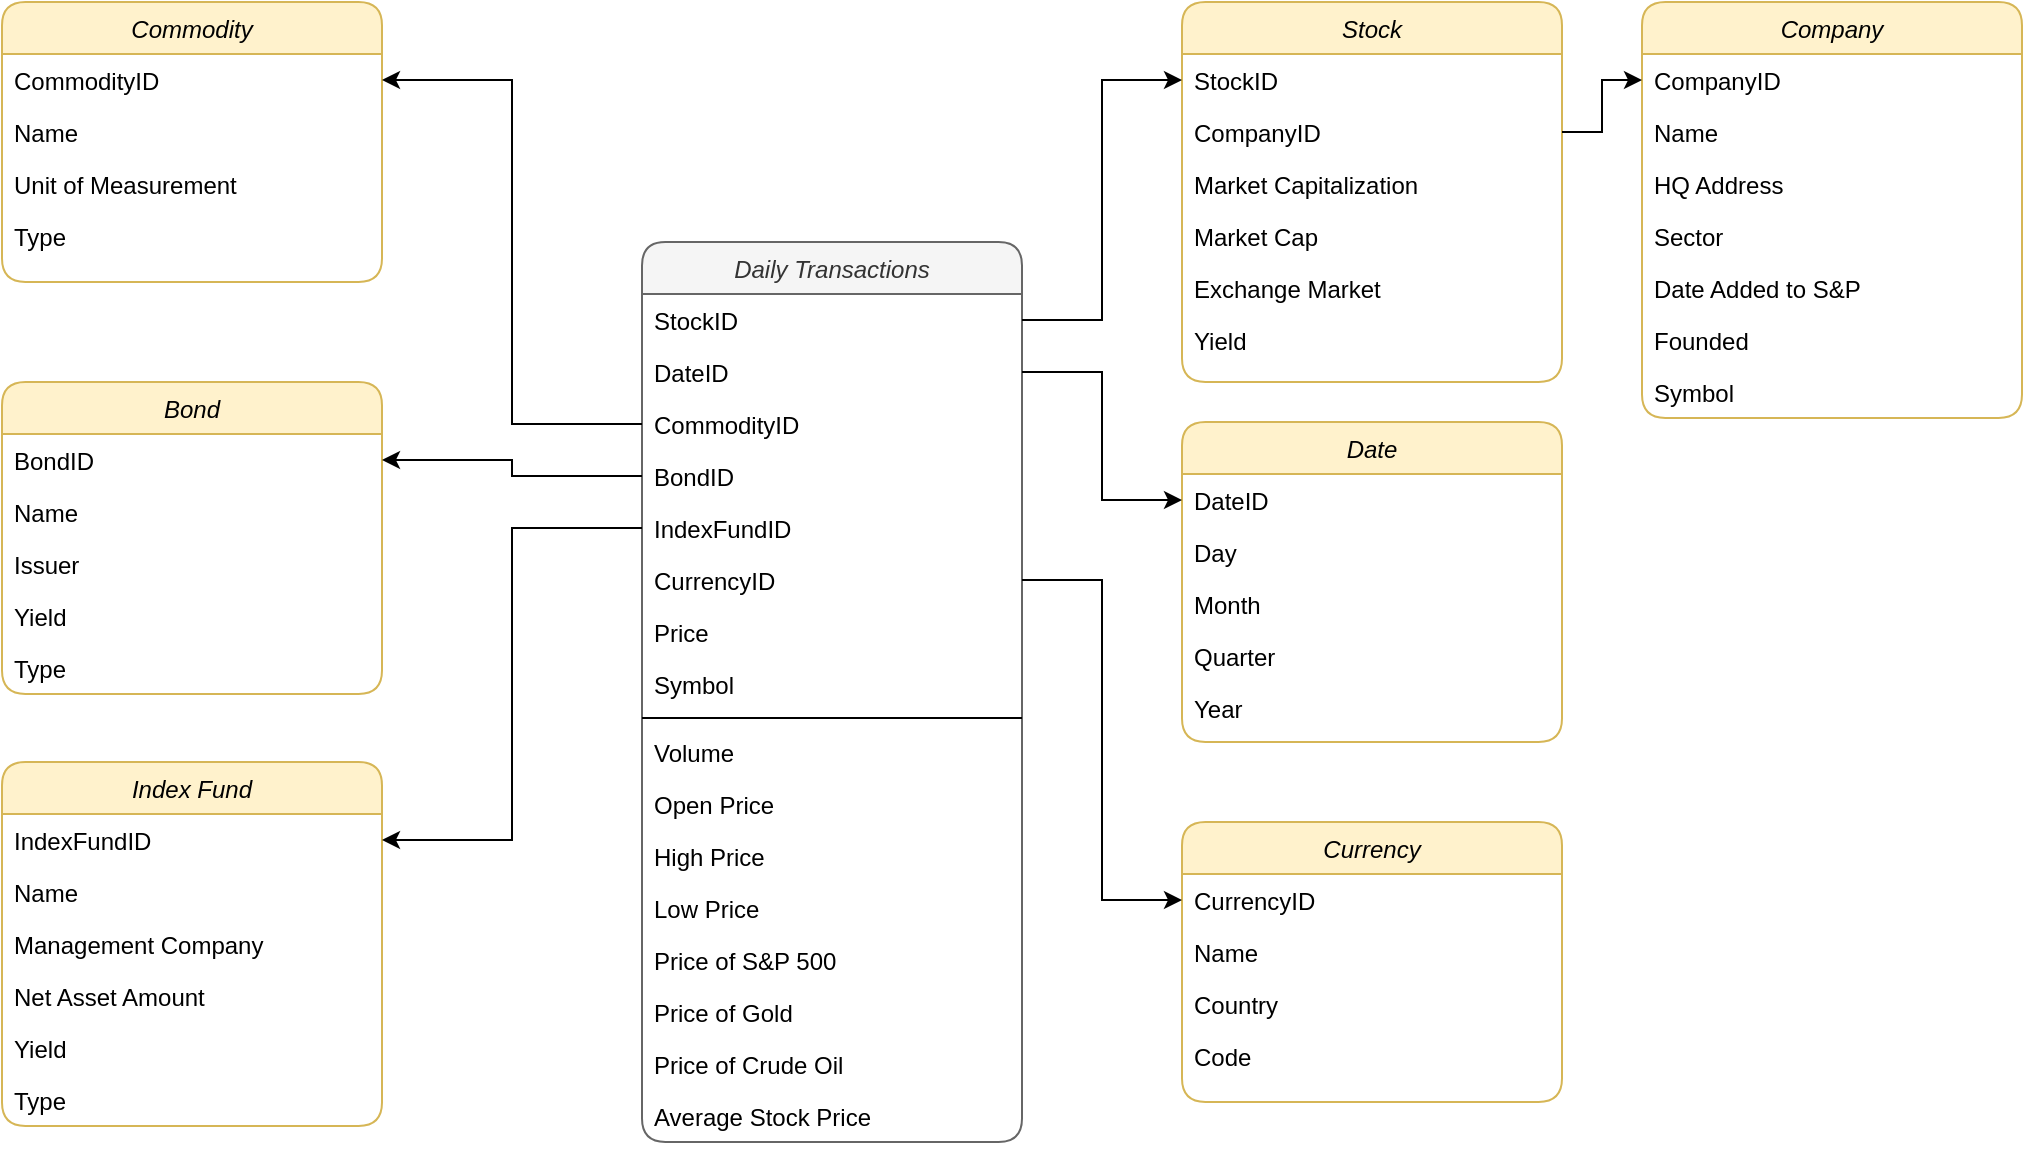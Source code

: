 <mxfile version="20.3.0" type="device"><diagram id="C5RBs43oDa-KdzZeNtuy" name="Page-1"><mxGraphModel dx="1747" dy="1432" grid="1" gridSize="10" guides="1" tooltips="1" connect="1" arrows="1" fold="1" page="1" pageScale="1" pageWidth="827" pageHeight="1169" math="0" shadow="0"><root><mxCell id="WIyWlLk6GJQsqaUBKTNV-0"/><mxCell id="WIyWlLk6GJQsqaUBKTNV-1" parent="WIyWlLk6GJQsqaUBKTNV-0"/><mxCell id="zkfFHV4jXpPFQw0GAbJ--0" value="Daily Transactions" style="swimlane;fontStyle=2;align=center;verticalAlign=top;childLayout=stackLayout;horizontal=1;startSize=26;horizontalStack=0;resizeParent=1;resizeLast=0;collapsible=1;marginBottom=0;rounded=1;shadow=0;strokeWidth=1;fillColor=#f5f5f5;strokeColor=#666666;fontColor=#333333;" parent="WIyWlLk6GJQsqaUBKTNV-1" vertex="1"><mxGeometry x="170" y="280" width="190" height="450" as="geometry"><mxRectangle x="230" y="140" width="160" height="26" as="alternateBounds"/></mxGeometry></mxCell><mxCell id="zkfFHV4jXpPFQw0GAbJ--1" value="StockID" style="text;align=left;verticalAlign=top;spacingLeft=4;spacingRight=4;overflow=hidden;rotatable=0;points=[[0,0.5],[1,0.5]];portConstraint=eastwest;" parent="zkfFHV4jXpPFQw0GAbJ--0" vertex="1"><mxGeometry y="26" width="190" height="26" as="geometry"/></mxCell><mxCell id="IAUpB251TqDL6Br0WjBD-1" value="DateID" style="text;align=left;verticalAlign=top;spacingLeft=4;spacingRight=4;overflow=hidden;rotatable=0;points=[[0,0.5],[1,0.5]];portConstraint=eastwest;" vertex="1" parent="zkfFHV4jXpPFQw0GAbJ--0"><mxGeometry y="52" width="190" height="26" as="geometry"/></mxCell><mxCell id="IAUpB251TqDL6Br0WjBD-2" value="CommodityID" style="text;align=left;verticalAlign=top;spacingLeft=4;spacingRight=4;overflow=hidden;rotatable=0;points=[[0,0.5],[1,0.5]];portConstraint=eastwest;" vertex="1" parent="zkfFHV4jXpPFQw0GAbJ--0"><mxGeometry y="78" width="190" height="26" as="geometry"/></mxCell><mxCell id="IAUpB251TqDL6Br0WjBD-3" value="BondID" style="text;align=left;verticalAlign=top;spacingLeft=4;spacingRight=4;overflow=hidden;rotatable=0;points=[[0,0.5],[1,0.5]];portConstraint=eastwest;" vertex="1" parent="zkfFHV4jXpPFQw0GAbJ--0"><mxGeometry y="104" width="190" height="26" as="geometry"/></mxCell><mxCell id="IAUpB251TqDL6Br0WjBD-4" value="IndexFundID&#10;" style="text;align=left;verticalAlign=top;spacingLeft=4;spacingRight=4;overflow=hidden;rotatable=0;points=[[0,0.5],[1,0.5]];portConstraint=eastwest;" vertex="1" parent="zkfFHV4jXpPFQw0GAbJ--0"><mxGeometry y="130" width="190" height="26" as="geometry"/></mxCell><mxCell id="IAUpB251TqDL6Br0WjBD-5" value="CurrencyID" style="text;align=left;verticalAlign=top;spacingLeft=4;spacingRight=4;overflow=hidden;rotatable=0;points=[[0,0.5],[1,0.5]];portConstraint=eastwest;" vertex="1" parent="zkfFHV4jXpPFQw0GAbJ--0"><mxGeometry y="156" width="190" height="26" as="geometry"/></mxCell><mxCell id="IAUpB251TqDL6Br0WjBD-6" value="Price" style="text;align=left;verticalAlign=top;spacingLeft=4;spacingRight=4;overflow=hidden;rotatable=0;points=[[0,0.5],[1,0.5]];portConstraint=eastwest;" vertex="1" parent="zkfFHV4jXpPFQw0GAbJ--0"><mxGeometry y="182" width="190" height="26" as="geometry"/></mxCell><mxCell id="IAUpB251TqDL6Br0WjBD-7" value="Symbol" style="text;align=left;verticalAlign=top;spacingLeft=4;spacingRight=4;overflow=hidden;rotatable=0;points=[[0,0.5],[1,0.5]];portConstraint=eastwest;" vertex="1" parent="zkfFHV4jXpPFQw0GAbJ--0"><mxGeometry y="208" width="190" height="26" as="geometry"/></mxCell><mxCell id="zkfFHV4jXpPFQw0GAbJ--4" value="" style="line;html=1;strokeWidth=1;align=left;verticalAlign=middle;spacingTop=-1;spacingLeft=3;spacingRight=3;rotatable=0;labelPosition=right;points=[];portConstraint=eastwest;" parent="zkfFHV4jXpPFQw0GAbJ--0" vertex="1"><mxGeometry y="234" width="190" height="8" as="geometry"/></mxCell><mxCell id="IAUpB251TqDL6Br0WjBD-8" value="Volume" style="text;align=left;verticalAlign=top;spacingLeft=4;spacingRight=4;overflow=hidden;rotatable=0;points=[[0,0.5],[1,0.5]];portConstraint=eastwest;" vertex="1" parent="zkfFHV4jXpPFQw0GAbJ--0"><mxGeometry y="242" width="190" height="26" as="geometry"/></mxCell><mxCell id="IAUpB251TqDL6Br0WjBD-9" value="Open Price" style="text;align=left;verticalAlign=top;spacingLeft=4;spacingRight=4;overflow=hidden;rotatable=0;points=[[0,0.5],[1,0.5]];portConstraint=eastwest;" vertex="1" parent="zkfFHV4jXpPFQw0GAbJ--0"><mxGeometry y="268" width="190" height="26" as="geometry"/></mxCell><mxCell id="IAUpB251TqDL6Br0WjBD-10" value="High Price" style="text;align=left;verticalAlign=top;spacingLeft=4;spacingRight=4;overflow=hidden;rotatable=0;points=[[0,0.5],[1,0.5]];portConstraint=eastwest;" vertex="1" parent="zkfFHV4jXpPFQw0GAbJ--0"><mxGeometry y="294" width="190" height="26" as="geometry"/></mxCell><mxCell id="IAUpB251TqDL6Br0WjBD-11" value="Low Price" style="text;align=left;verticalAlign=top;spacingLeft=4;spacingRight=4;overflow=hidden;rotatable=0;points=[[0,0.5],[1,0.5]];portConstraint=eastwest;" vertex="1" parent="zkfFHV4jXpPFQw0GAbJ--0"><mxGeometry y="320" width="190" height="26" as="geometry"/></mxCell><mxCell id="IAUpB251TqDL6Br0WjBD-12" value="Price of S&amp;P 500" style="text;align=left;verticalAlign=top;spacingLeft=4;spacingRight=4;overflow=hidden;rotatable=0;points=[[0,0.5],[1,0.5]];portConstraint=eastwest;" vertex="1" parent="zkfFHV4jXpPFQw0GAbJ--0"><mxGeometry y="346" width="190" height="26" as="geometry"/></mxCell><mxCell id="IAUpB251TqDL6Br0WjBD-13" value="Price of Gold" style="text;align=left;verticalAlign=top;spacingLeft=4;spacingRight=4;overflow=hidden;rotatable=0;points=[[0,0.5],[1,0.5]];portConstraint=eastwest;" vertex="1" parent="zkfFHV4jXpPFQw0GAbJ--0"><mxGeometry y="372" width="190" height="26" as="geometry"/></mxCell><mxCell id="IAUpB251TqDL6Br0WjBD-14" value="Price of Crude Oil" style="text;align=left;verticalAlign=top;spacingLeft=4;spacingRight=4;overflow=hidden;rotatable=0;points=[[0,0.5],[1,0.5]];portConstraint=eastwest;" vertex="1" parent="zkfFHV4jXpPFQw0GAbJ--0"><mxGeometry y="398" width="190" height="26" as="geometry"/></mxCell><mxCell id="IAUpB251TqDL6Br0WjBD-15" value="Average Stock Price" style="text;align=left;verticalAlign=top;spacingLeft=4;spacingRight=4;overflow=hidden;rotatable=0;points=[[0,0.5],[1,0.5]];portConstraint=eastwest;" vertex="1" parent="zkfFHV4jXpPFQw0GAbJ--0"><mxGeometry y="424" width="190" height="26" as="geometry"/></mxCell><mxCell id="IAUpB251TqDL6Br0WjBD-16" value="Stock" style="swimlane;fontStyle=2;align=center;verticalAlign=top;childLayout=stackLayout;horizontal=1;startSize=26;horizontalStack=0;resizeParent=1;resizeLast=0;collapsible=1;marginBottom=0;rounded=1;shadow=0;strokeWidth=1;fillColor=#fff2cc;strokeColor=#d6b656;" vertex="1" parent="WIyWlLk6GJQsqaUBKTNV-1"><mxGeometry x="440" y="160" width="190" height="190" as="geometry"><mxRectangle x="230" y="140" width="160" height="26" as="alternateBounds"/></mxGeometry></mxCell><mxCell id="IAUpB251TqDL6Br0WjBD-17" value="StockID" style="text;align=left;verticalAlign=top;spacingLeft=4;spacingRight=4;overflow=hidden;rotatable=0;points=[[0,0.5],[1,0.5]];portConstraint=eastwest;" vertex="1" parent="IAUpB251TqDL6Br0WjBD-16"><mxGeometry y="26" width="190" height="26" as="geometry"/></mxCell><mxCell id="IAUpB251TqDL6Br0WjBD-18" value="CompanyID" style="text;align=left;verticalAlign=top;spacingLeft=4;spacingRight=4;overflow=hidden;rotatable=0;points=[[0,0.5],[1,0.5]];portConstraint=eastwest;" vertex="1" parent="IAUpB251TqDL6Br0WjBD-16"><mxGeometry y="52" width="190" height="26" as="geometry"/></mxCell><mxCell id="IAUpB251TqDL6Br0WjBD-19" value="Market Capitalization" style="text;align=left;verticalAlign=top;spacingLeft=4;spacingRight=4;overflow=hidden;rotatable=0;points=[[0,0.5],[1,0.5]];portConstraint=eastwest;" vertex="1" parent="IAUpB251TqDL6Br0WjBD-16"><mxGeometry y="78" width="190" height="26" as="geometry"/></mxCell><mxCell id="IAUpB251TqDL6Br0WjBD-20" value="Market Cap" style="text;align=left;verticalAlign=top;spacingLeft=4;spacingRight=4;overflow=hidden;rotatable=0;points=[[0,0.5],[1,0.5]];portConstraint=eastwest;" vertex="1" parent="IAUpB251TqDL6Br0WjBD-16"><mxGeometry y="104" width="190" height="26" as="geometry"/></mxCell><mxCell id="IAUpB251TqDL6Br0WjBD-21" value="Exchange Market" style="text;align=left;verticalAlign=top;spacingLeft=4;spacingRight=4;overflow=hidden;rotatable=0;points=[[0,0.5],[1,0.5]];portConstraint=eastwest;" vertex="1" parent="IAUpB251TqDL6Br0WjBD-16"><mxGeometry y="130" width="190" height="26" as="geometry"/></mxCell><mxCell id="IAUpB251TqDL6Br0WjBD-22" value="Yield" style="text;align=left;verticalAlign=top;spacingLeft=4;spacingRight=4;overflow=hidden;rotatable=0;points=[[0,0.5],[1,0.5]];portConstraint=eastwest;" vertex="1" parent="IAUpB251TqDL6Br0WjBD-16"><mxGeometry y="156" width="190" height="26" as="geometry"/></mxCell><mxCell id="IAUpB251TqDL6Br0WjBD-34" style="edgeStyle=orthogonalEdgeStyle;rounded=0;orthogonalLoop=1;jettySize=auto;html=1;entryX=0;entryY=0.5;entryDx=0;entryDy=0;" edge="1" parent="WIyWlLk6GJQsqaUBKTNV-1" source="zkfFHV4jXpPFQw0GAbJ--1" target="IAUpB251TqDL6Br0WjBD-17"><mxGeometry relative="1" as="geometry"/></mxCell><mxCell id="IAUpB251TqDL6Br0WjBD-35" value="Company" style="swimlane;fontStyle=2;align=center;verticalAlign=top;childLayout=stackLayout;horizontal=1;startSize=26;horizontalStack=0;resizeParent=1;resizeLast=0;collapsible=1;marginBottom=0;rounded=1;shadow=0;strokeWidth=1;fillColor=#fff2cc;strokeColor=#d6b656;" vertex="1" parent="WIyWlLk6GJQsqaUBKTNV-1"><mxGeometry x="670" y="160" width="190" height="208" as="geometry"><mxRectangle x="230" y="140" width="160" height="26" as="alternateBounds"/></mxGeometry></mxCell><mxCell id="IAUpB251TqDL6Br0WjBD-36" value="CompanyID" style="text;align=left;verticalAlign=top;spacingLeft=4;spacingRight=4;overflow=hidden;rotatable=0;points=[[0,0.5],[1,0.5]];portConstraint=eastwest;" vertex="1" parent="IAUpB251TqDL6Br0WjBD-35"><mxGeometry y="26" width="190" height="26" as="geometry"/></mxCell><mxCell id="IAUpB251TqDL6Br0WjBD-37" value="Name" style="text;align=left;verticalAlign=top;spacingLeft=4;spacingRight=4;overflow=hidden;rotatable=0;points=[[0,0.5],[1,0.5]];portConstraint=eastwest;" vertex="1" parent="IAUpB251TqDL6Br0WjBD-35"><mxGeometry y="52" width="190" height="26" as="geometry"/></mxCell><mxCell id="IAUpB251TqDL6Br0WjBD-38" value="HQ Address" style="text;align=left;verticalAlign=top;spacingLeft=4;spacingRight=4;overflow=hidden;rotatable=0;points=[[0,0.5],[1,0.5]];portConstraint=eastwest;" vertex="1" parent="IAUpB251TqDL6Br0WjBD-35"><mxGeometry y="78" width="190" height="26" as="geometry"/></mxCell><mxCell id="IAUpB251TqDL6Br0WjBD-39" value="Sector" style="text;align=left;verticalAlign=top;spacingLeft=4;spacingRight=4;overflow=hidden;rotatable=0;points=[[0,0.5],[1,0.5]];portConstraint=eastwest;" vertex="1" parent="IAUpB251TqDL6Br0WjBD-35"><mxGeometry y="104" width="190" height="26" as="geometry"/></mxCell><mxCell id="IAUpB251TqDL6Br0WjBD-40" value="Date Added to S&amp;P" style="text;align=left;verticalAlign=top;spacingLeft=4;spacingRight=4;overflow=hidden;rotatable=0;points=[[0,0.5],[1,0.5]];portConstraint=eastwest;" vertex="1" parent="IAUpB251TqDL6Br0WjBD-35"><mxGeometry y="130" width="190" height="26" as="geometry"/></mxCell><mxCell id="IAUpB251TqDL6Br0WjBD-41" value="Founded" style="text;align=left;verticalAlign=top;spacingLeft=4;spacingRight=4;overflow=hidden;rotatable=0;points=[[0,0.5],[1,0.5]];portConstraint=eastwest;" vertex="1" parent="IAUpB251TqDL6Br0WjBD-35"><mxGeometry y="156" width="190" height="26" as="geometry"/></mxCell><mxCell id="IAUpB251TqDL6Br0WjBD-42" value="Symbol" style="text;align=left;verticalAlign=top;spacingLeft=4;spacingRight=4;overflow=hidden;rotatable=0;points=[[0,0.5],[1,0.5]];portConstraint=eastwest;" vertex="1" parent="IAUpB251TqDL6Br0WjBD-35"><mxGeometry y="182" width="190" height="26" as="geometry"/></mxCell><mxCell id="IAUpB251TqDL6Br0WjBD-43" style="edgeStyle=orthogonalEdgeStyle;rounded=0;orthogonalLoop=1;jettySize=auto;html=1;entryX=0;entryY=0.5;entryDx=0;entryDy=0;" edge="1" parent="WIyWlLk6GJQsqaUBKTNV-1" source="IAUpB251TqDL6Br0WjBD-18" target="IAUpB251TqDL6Br0WjBD-36"><mxGeometry relative="1" as="geometry"/></mxCell><mxCell id="IAUpB251TqDL6Br0WjBD-44" value="Date" style="swimlane;fontStyle=2;align=center;verticalAlign=top;childLayout=stackLayout;horizontal=1;startSize=26;horizontalStack=0;resizeParent=1;resizeLast=0;collapsible=1;marginBottom=0;rounded=1;shadow=0;strokeWidth=1;fillColor=#fff2cc;strokeColor=#d6b656;" vertex="1" parent="WIyWlLk6GJQsqaUBKTNV-1"><mxGeometry x="440" y="370" width="190" height="160" as="geometry"><mxRectangle x="230" y="140" width="160" height="26" as="alternateBounds"/></mxGeometry></mxCell><mxCell id="IAUpB251TqDL6Br0WjBD-45" value="DateID" style="text;align=left;verticalAlign=top;spacingLeft=4;spacingRight=4;overflow=hidden;rotatable=0;points=[[0,0.5],[1,0.5]];portConstraint=eastwest;" vertex="1" parent="IAUpB251TqDL6Br0WjBD-44"><mxGeometry y="26" width="190" height="26" as="geometry"/></mxCell><mxCell id="IAUpB251TqDL6Br0WjBD-46" value="Day" style="text;align=left;verticalAlign=top;spacingLeft=4;spacingRight=4;overflow=hidden;rotatable=0;points=[[0,0.5],[1,0.5]];portConstraint=eastwest;" vertex="1" parent="IAUpB251TqDL6Br0WjBD-44"><mxGeometry y="52" width="190" height="26" as="geometry"/></mxCell><mxCell id="IAUpB251TqDL6Br0WjBD-47" value="Month" style="text;align=left;verticalAlign=top;spacingLeft=4;spacingRight=4;overflow=hidden;rotatable=0;points=[[0,0.5],[1,0.5]];portConstraint=eastwest;" vertex="1" parent="IAUpB251TqDL6Br0WjBD-44"><mxGeometry y="78" width="190" height="26" as="geometry"/></mxCell><mxCell id="IAUpB251TqDL6Br0WjBD-48" value="Quarter" style="text;align=left;verticalAlign=top;spacingLeft=4;spacingRight=4;overflow=hidden;rotatable=0;points=[[0,0.5],[1,0.5]];portConstraint=eastwest;" vertex="1" parent="IAUpB251TqDL6Br0WjBD-44"><mxGeometry y="104" width="190" height="26" as="geometry"/></mxCell><mxCell id="IAUpB251TqDL6Br0WjBD-49" value="Year" style="text;align=left;verticalAlign=top;spacingLeft=4;spacingRight=4;overflow=hidden;rotatable=0;points=[[0,0.5],[1,0.5]];portConstraint=eastwest;" vertex="1" parent="IAUpB251TqDL6Br0WjBD-44"><mxGeometry y="130" width="190" height="26" as="geometry"/></mxCell><mxCell id="IAUpB251TqDL6Br0WjBD-51" style="edgeStyle=orthogonalEdgeStyle;rounded=0;orthogonalLoop=1;jettySize=auto;html=1;entryX=0;entryY=0.5;entryDx=0;entryDy=0;" edge="1" parent="WIyWlLk6GJQsqaUBKTNV-1" source="IAUpB251TqDL6Br0WjBD-1" target="IAUpB251TqDL6Br0WjBD-45"><mxGeometry relative="1" as="geometry"/></mxCell><mxCell id="IAUpB251TqDL6Br0WjBD-52" value="Currency" style="swimlane;fontStyle=2;align=center;verticalAlign=top;childLayout=stackLayout;horizontal=1;startSize=26;horizontalStack=0;resizeParent=1;resizeLast=0;collapsible=1;marginBottom=0;rounded=1;shadow=0;strokeWidth=1;fillColor=#fff2cc;strokeColor=#d6b656;" vertex="1" parent="WIyWlLk6GJQsqaUBKTNV-1"><mxGeometry x="440" y="570" width="190" height="140" as="geometry"><mxRectangle x="230" y="140" width="160" height="26" as="alternateBounds"/></mxGeometry></mxCell><mxCell id="IAUpB251TqDL6Br0WjBD-53" value="CurrencyID" style="text;align=left;verticalAlign=top;spacingLeft=4;spacingRight=4;overflow=hidden;rotatable=0;points=[[0,0.5],[1,0.5]];portConstraint=eastwest;" vertex="1" parent="IAUpB251TqDL6Br0WjBD-52"><mxGeometry y="26" width="190" height="26" as="geometry"/></mxCell><mxCell id="IAUpB251TqDL6Br0WjBD-54" value="Name" style="text;align=left;verticalAlign=top;spacingLeft=4;spacingRight=4;overflow=hidden;rotatable=0;points=[[0,0.5],[1,0.5]];portConstraint=eastwest;" vertex="1" parent="IAUpB251TqDL6Br0WjBD-52"><mxGeometry y="52" width="190" height="26" as="geometry"/></mxCell><mxCell id="IAUpB251TqDL6Br0WjBD-55" value="Country" style="text;align=left;verticalAlign=top;spacingLeft=4;spacingRight=4;overflow=hidden;rotatable=0;points=[[0,0.5],[1,0.5]];portConstraint=eastwest;" vertex="1" parent="IAUpB251TqDL6Br0WjBD-52"><mxGeometry y="78" width="190" height="26" as="geometry"/></mxCell><mxCell id="IAUpB251TqDL6Br0WjBD-56" value="Code" style="text;align=left;verticalAlign=top;spacingLeft=4;spacingRight=4;overflow=hidden;rotatable=0;points=[[0,0.5],[1,0.5]];portConstraint=eastwest;" vertex="1" parent="IAUpB251TqDL6Br0WjBD-52"><mxGeometry y="104" width="190" height="26" as="geometry"/></mxCell><mxCell id="IAUpB251TqDL6Br0WjBD-58" style="edgeStyle=orthogonalEdgeStyle;rounded=0;orthogonalLoop=1;jettySize=auto;html=1;entryX=0;entryY=0.5;entryDx=0;entryDy=0;" edge="1" parent="WIyWlLk6GJQsqaUBKTNV-1" source="IAUpB251TqDL6Br0WjBD-5" target="IAUpB251TqDL6Br0WjBD-53"><mxGeometry relative="1" as="geometry"/></mxCell><mxCell id="IAUpB251TqDL6Br0WjBD-59" value="Commodity" style="swimlane;fontStyle=2;align=center;verticalAlign=top;childLayout=stackLayout;horizontal=1;startSize=26;horizontalStack=0;resizeParent=1;resizeLast=0;collapsible=1;marginBottom=0;rounded=1;shadow=0;strokeWidth=1;fillColor=#fff2cc;strokeColor=#d6b656;" vertex="1" parent="WIyWlLk6GJQsqaUBKTNV-1"><mxGeometry x="-150" y="160" width="190" height="140" as="geometry"><mxRectangle x="230" y="140" width="160" height="26" as="alternateBounds"/></mxGeometry></mxCell><mxCell id="IAUpB251TqDL6Br0WjBD-60" value="CommodityID" style="text;align=left;verticalAlign=top;spacingLeft=4;spacingRight=4;overflow=hidden;rotatable=0;points=[[0,0.5],[1,0.5]];portConstraint=eastwest;" vertex="1" parent="IAUpB251TqDL6Br0WjBD-59"><mxGeometry y="26" width="190" height="26" as="geometry"/></mxCell><mxCell id="IAUpB251TqDL6Br0WjBD-61" value="Name" style="text;align=left;verticalAlign=top;spacingLeft=4;spacingRight=4;overflow=hidden;rotatable=0;points=[[0,0.5],[1,0.5]];portConstraint=eastwest;" vertex="1" parent="IAUpB251TqDL6Br0WjBD-59"><mxGeometry y="52" width="190" height="26" as="geometry"/></mxCell><mxCell id="IAUpB251TqDL6Br0WjBD-62" value="Unit of Measurement" style="text;align=left;verticalAlign=top;spacingLeft=4;spacingRight=4;overflow=hidden;rotatable=0;points=[[0,0.5],[1,0.5]];portConstraint=eastwest;" vertex="1" parent="IAUpB251TqDL6Br0WjBD-59"><mxGeometry y="78" width="190" height="26" as="geometry"/></mxCell><mxCell id="IAUpB251TqDL6Br0WjBD-63" value="Type" style="text;align=left;verticalAlign=top;spacingLeft=4;spacingRight=4;overflow=hidden;rotatable=0;points=[[0,0.5],[1,0.5]];portConstraint=eastwest;" vertex="1" parent="IAUpB251TqDL6Br0WjBD-59"><mxGeometry y="104" width="190" height="26" as="geometry"/></mxCell><mxCell id="IAUpB251TqDL6Br0WjBD-65" style="edgeStyle=orthogonalEdgeStyle;rounded=0;orthogonalLoop=1;jettySize=auto;html=1;entryX=1;entryY=0.5;entryDx=0;entryDy=0;" edge="1" parent="WIyWlLk6GJQsqaUBKTNV-1" source="IAUpB251TqDL6Br0WjBD-2" target="IAUpB251TqDL6Br0WjBD-60"><mxGeometry relative="1" as="geometry"/></mxCell><mxCell id="IAUpB251TqDL6Br0WjBD-66" value="Bond" style="swimlane;fontStyle=2;align=center;verticalAlign=top;childLayout=stackLayout;horizontal=1;startSize=26;horizontalStack=0;resizeParent=1;resizeLast=0;collapsible=1;marginBottom=0;rounded=1;shadow=0;strokeWidth=1;fillColor=#fff2cc;strokeColor=#d6b656;" vertex="1" parent="WIyWlLk6GJQsqaUBKTNV-1"><mxGeometry x="-150" y="350" width="190" height="156" as="geometry"><mxRectangle x="230" y="140" width="160" height="26" as="alternateBounds"/></mxGeometry></mxCell><mxCell id="IAUpB251TqDL6Br0WjBD-67" value="BondID" style="text;align=left;verticalAlign=top;spacingLeft=4;spacingRight=4;overflow=hidden;rotatable=0;points=[[0,0.5],[1,0.5]];portConstraint=eastwest;" vertex="1" parent="IAUpB251TqDL6Br0WjBD-66"><mxGeometry y="26" width="190" height="26" as="geometry"/></mxCell><mxCell id="IAUpB251TqDL6Br0WjBD-68" value="Name" style="text;align=left;verticalAlign=top;spacingLeft=4;spacingRight=4;overflow=hidden;rotatable=0;points=[[0,0.5],[1,0.5]];portConstraint=eastwest;" vertex="1" parent="IAUpB251TqDL6Br0WjBD-66"><mxGeometry y="52" width="190" height="26" as="geometry"/></mxCell><mxCell id="IAUpB251TqDL6Br0WjBD-69" value="Issuer" style="text;align=left;verticalAlign=top;spacingLeft=4;spacingRight=4;overflow=hidden;rotatable=0;points=[[0,0.5],[1,0.5]];portConstraint=eastwest;" vertex="1" parent="IAUpB251TqDL6Br0WjBD-66"><mxGeometry y="78" width="190" height="26" as="geometry"/></mxCell><mxCell id="IAUpB251TqDL6Br0WjBD-70" value="Yield" style="text;align=left;verticalAlign=top;spacingLeft=4;spacingRight=4;overflow=hidden;rotatable=0;points=[[0,0.5],[1,0.5]];portConstraint=eastwest;" vertex="1" parent="IAUpB251TqDL6Br0WjBD-66"><mxGeometry y="104" width="190" height="26" as="geometry"/></mxCell><mxCell id="IAUpB251TqDL6Br0WjBD-71" value="Type" style="text;align=left;verticalAlign=top;spacingLeft=4;spacingRight=4;overflow=hidden;rotatable=0;points=[[0,0.5],[1,0.5]];portConstraint=eastwest;" vertex="1" parent="IAUpB251TqDL6Br0WjBD-66"><mxGeometry y="130" width="190" height="26" as="geometry"/></mxCell><mxCell id="IAUpB251TqDL6Br0WjBD-72" style="edgeStyle=orthogonalEdgeStyle;rounded=0;orthogonalLoop=1;jettySize=auto;html=1;entryX=1;entryY=0.5;entryDx=0;entryDy=0;" edge="1" parent="WIyWlLk6GJQsqaUBKTNV-1" source="IAUpB251TqDL6Br0WjBD-3" target="IAUpB251TqDL6Br0WjBD-67"><mxGeometry relative="1" as="geometry"/></mxCell><mxCell id="IAUpB251TqDL6Br0WjBD-73" value="Index Fund" style="swimlane;fontStyle=2;align=center;verticalAlign=top;childLayout=stackLayout;horizontal=1;startSize=26;horizontalStack=0;resizeParent=1;resizeLast=0;collapsible=1;marginBottom=0;rounded=1;shadow=0;strokeWidth=1;fillColor=#fff2cc;strokeColor=#d6b656;" vertex="1" parent="WIyWlLk6GJQsqaUBKTNV-1"><mxGeometry x="-150" y="540" width="190" height="182" as="geometry"><mxRectangle x="230" y="140" width="160" height="26" as="alternateBounds"/></mxGeometry></mxCell><mxCell id="IAUpB251TqDL6Br0WjBD-74" value="IndexFundID" style="text;align=left;verticalAlign=top;spacingLeft=4;spacingRight=4;overflow=hidden;rotatable=0;points=[[0,0.5],[1,0.5]];portConstraint=eastwest;" vertex="1" parent="IAUpB251TqDL6Br0WjBD-73"><mxGeometry y="26" width="190" height="26" as="geometry"/></mxCell><mxCell id="IAUpB251TqDL6Br0WjBD-75" value="Name" style="text;align=left;verticalAlign=top;spacingLeft=4;spacingRight=4;overflow=hidden;rotatable=0;points=[[0,0.5],[1,0.5]];portConstraint=eastwest;" vertex="1" parent="IAUpB251TqDL6Br0WjBD-73"><mxGeometry y="52" width="190" height="26" as="geometry"/></mxCell><mxCell id="IAUpB251TqDL6Br0WjBD-76" value="Management Company" style="text;align=left;verticalAlign=top;spacingLeft=4;spacingRight=4;overflow=hidden;rotatable=0;points=[[0,0.5],[1,0.5]];portConstraint=eastwest;" vertex="1" parent="IAUpB251TqDL6Br0WjBD-73"><mxGeometry y="78" width="190" height="26" as="geometry"/></mxCell><mxCell id="IAUpB251TqDL6Br0WjBD-77" value="Net Asset Amount" style="text;align=left;verticalAlign=top;spacingLeft=4;spacingRight=4;overflow=hidden;rotatable=0;points=[[0,0.5],[1,0.5]];portConstraint=eastwest;" vertex="1" parent="IAUpB251TqDL6Br0WjBD-73"><mxGeometry y="104" width="190" height="26" as="geometry"/></mxCell><mxCell id="IAUpB251TqDL6Br0WjBD-78" value="Yield" style="text;align=left;verticalAlign=top;spacingLeft=4;spacingRight=4;overflow=hidden;rotatable=0;points=[[0,0.5],[1,0.5]];portConstraint=eastwest;" vertex="1" parent="IAUpB251TqDL6Br0WjBD-73"><mxGeometry y="130" width="190" height="26" as="geometry"/></mxCell><mxCell id="IAUpB251TqDL6Br0WjBD-79" value="Type" style="text;align=left;verticalAlign=top;spacingLeft=4;spacingRight=4;overflow=hidden;rotatable=0;points=[[0,0.5],[1,0.5]];portConstraint=eastwest;" vertex="1" parent="IAUpB251TqDL6Br0WjBD-73"><mxGeometry y="156" width="190" height="26" as="geometry"/></mxCell><mxCell id="IAUpB251TqDL6Br0WjBD-80" style="edgeStyle=orthogonalEdgeStyle;rounded=0;orthogonalLoop=1;jettySize=auto;html=1;entryX=1;entryY=0.5;entryDx=0;entryDy=0;" edge="1" parent="WIyWlLk6GJQsqaUBKTNV-1" source="IAUpB251TqDL6Br0WjBD-4" target="IAUpB251TqDL6Br0WjBD-74"><mxGeometry relative="1" as="geometry"/></mxCell></root></mxGraphModel></diagram></mxfile>